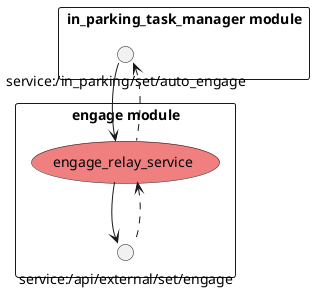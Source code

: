 @startuml

rectangle "engage module" {
    interface "service:/api/external/set/engage" as set_engage
    usecase "engage_relay_service"  #LightCoral
}

rectangle "in_parking_task_manager module" {
    interface "service:/in_parking/set/auto_engage" as set_auto_engage
}

(engage_relay_service) --> (set_engage)
(engage_relay_service) <.- (set_engage)
(set_auto_engage) --> (engage_relay_service)
(set_auto_engage) <.- (engage_relay_service)


@enduml